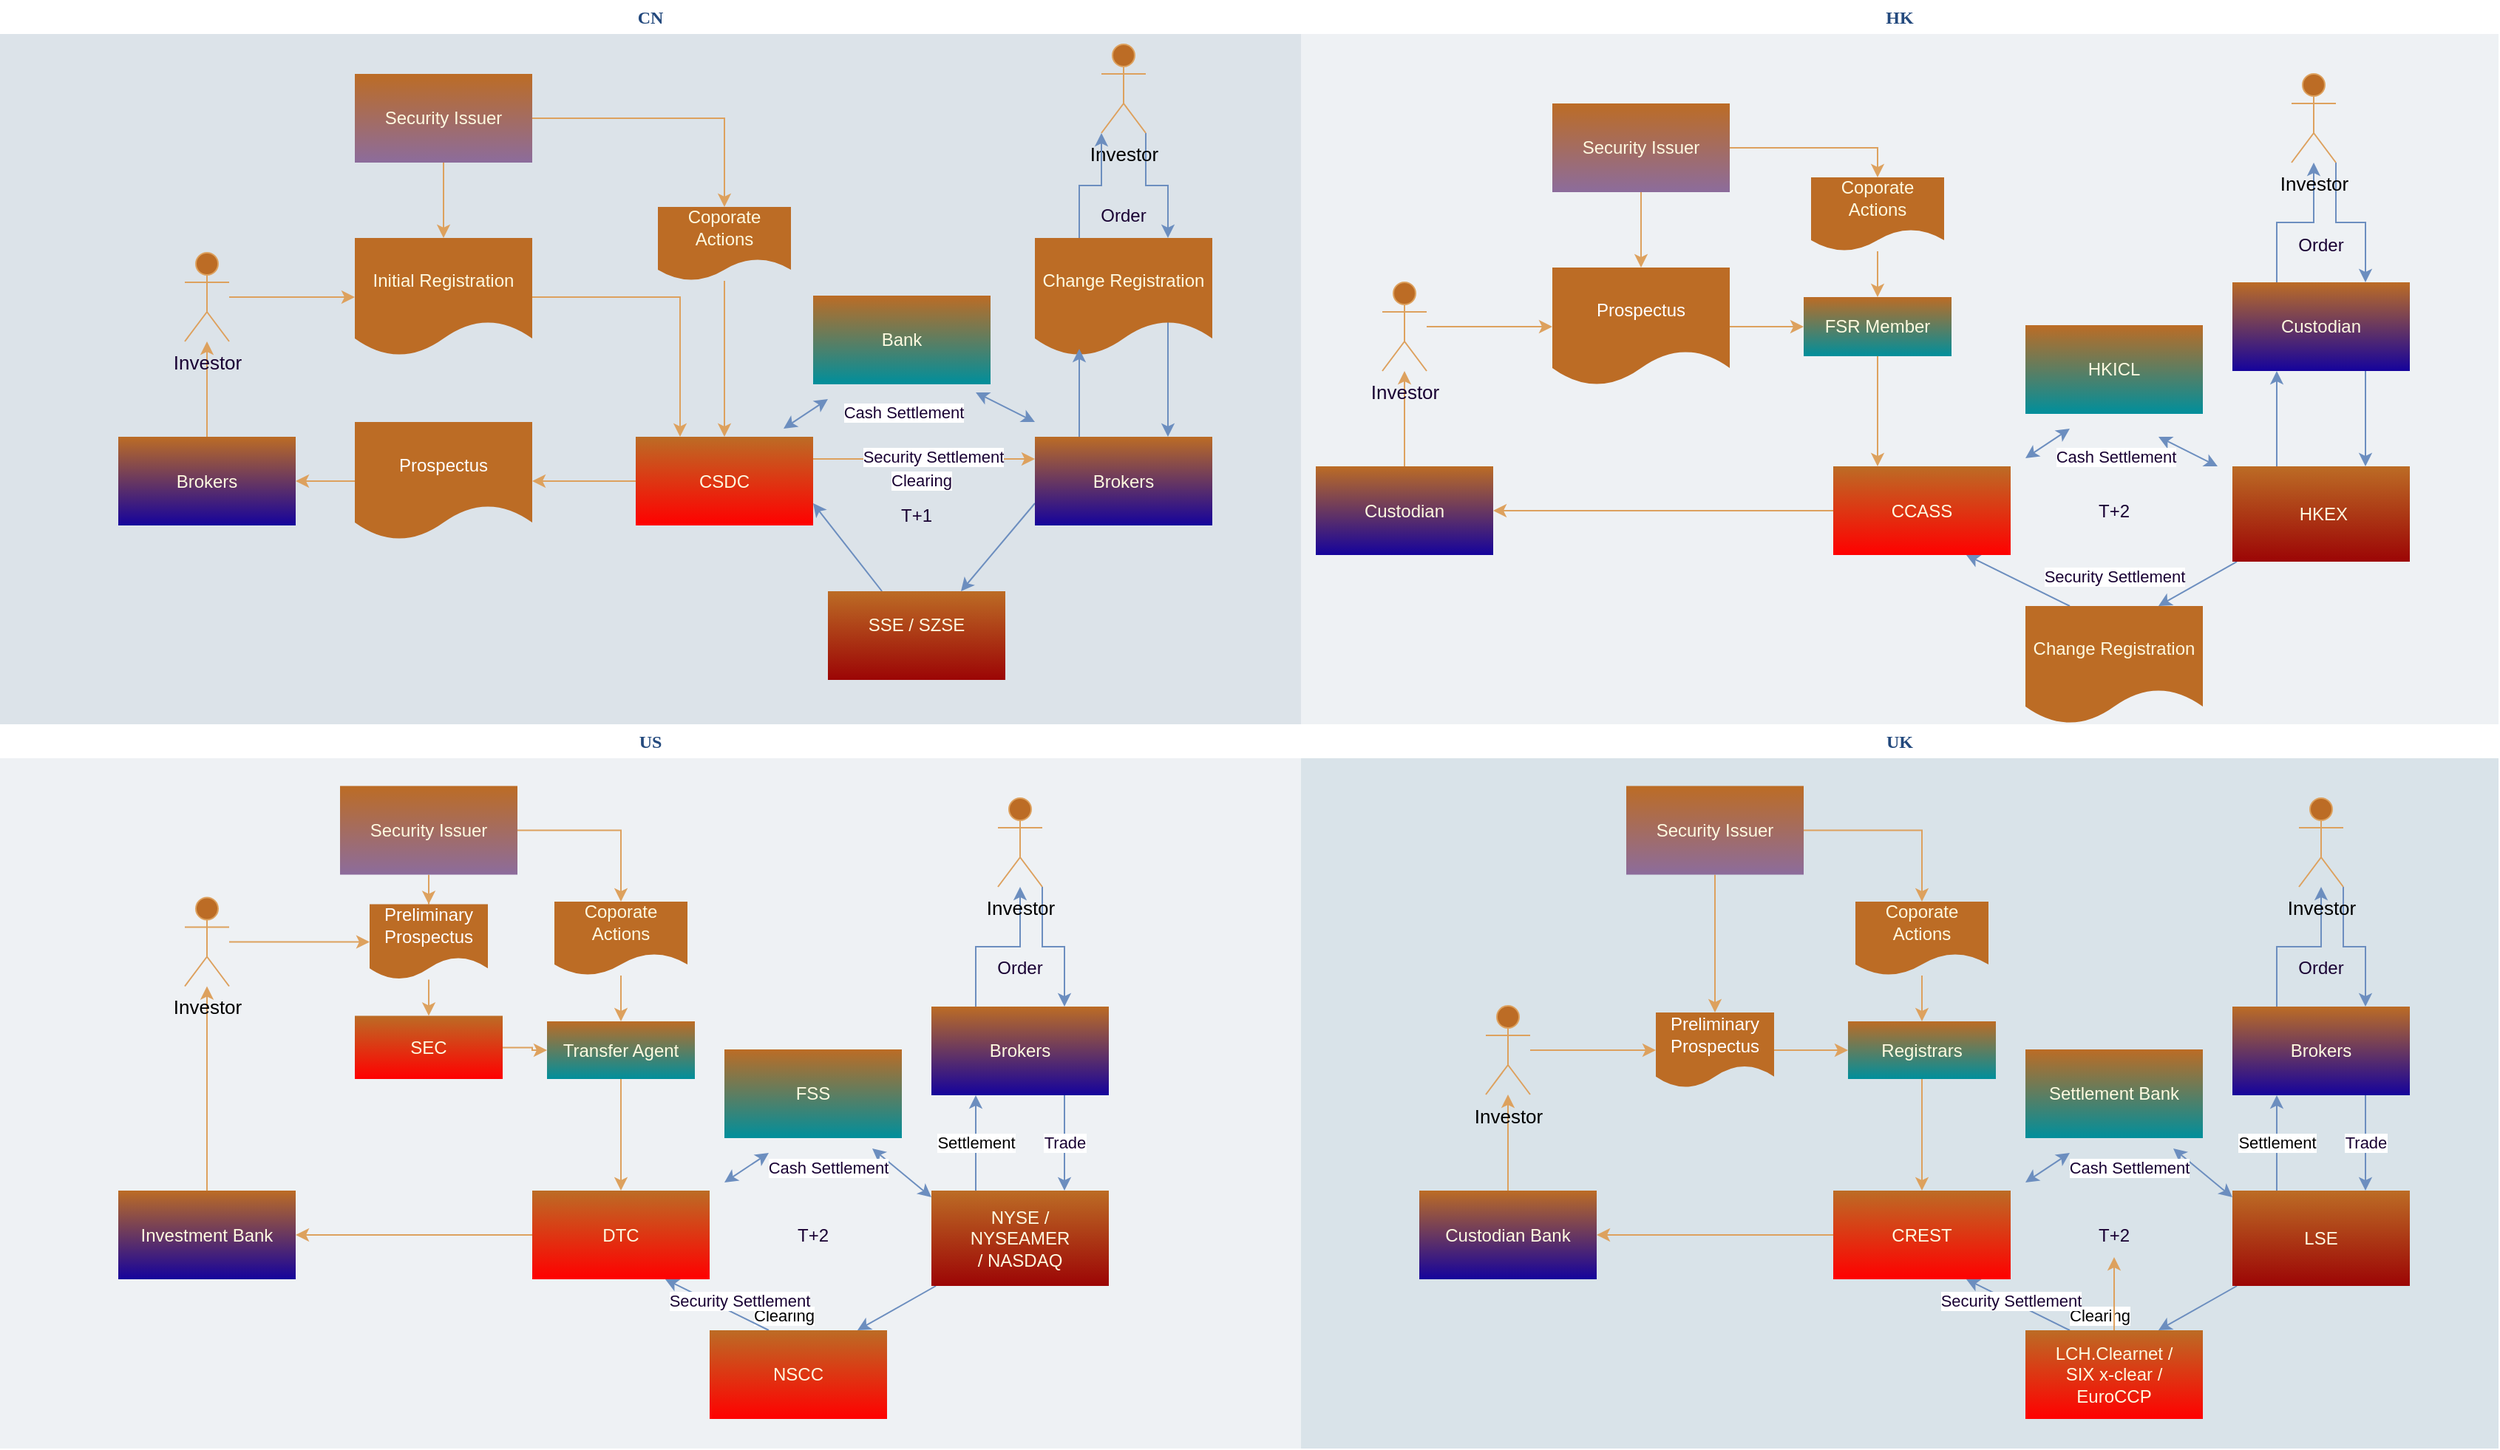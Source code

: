 <mxfile version="28.1.1">
  <diagram id="07fea595-8f29-1299-0266-81d95cde20df" name="Page-1">
    <mxGraphModel dx="3228" dy="1055" grid="1" gridSize="10" guides="1" tooltips="1" connect="1" arrows="1" fold="1" page="1" pageScale="1" pageWidth="1169" pageHeight="827" background="#ffffff" math="0" shadow="0">
      <root>
        <mxCell id="0" />
        <mxCell id="1" parent="0" />
        <mxCell id="170" value="&lt;font color=&quot;#23497d&quot;&gt;CN&lt;/font&gt;" style="swimlane;whiteSpace=wrap;fillColor=none;swimlaneFillColor=#BAC8D3;fontColor=#FEFAE0;fontFamily=Tahoma;html=1;strokeColor=none;opacity=50;labelBackgroundColor=none;" parent="1" vertex="1">
          <mxGeometry x="-380" y="50" width="880" height="490" as="geometry">
            <mxRectangle x="20" y="20" width="80" height="23" as="alternateBounds" />
          </mxGeometry>
        </mxCell>
        <mxCell id="OaKwWm5t6I1wfVNcC-3h-254" style="edgeStyle=orthogonalEdgeStyle;rounded=0;orthogonalLoop=1;jettySize=auto;html=1;entryX=0.5;entryY=0;entryDx=0;entryDy=0;strokeColor=#DDA15E;fontColor=#FEFAE0;fillColor=#BC6C25;" edge="1" parent="170" source="171" target="189">
          <mxGeometry relative="1" as="geometry" />
        </mxCell>
        <mxCell id="OaKwWm5t6I1wfVNcC-3h-257" style="edgeStyle=orthogonalEdgeStyle;rounded=0;orthogonalLoop=1;jettySize=auto;html=1;entryX=0.5;entryY=0;entryDx=0;entryDy=0;strokeColor=#DDA15E;fontColor=#FEFAE0;fillColor=#BC6C25;" edge="1" parent="170" source="171" target="OaKwWm5t6I1wfVNcC-3h-256">
          <mxGeometry relative="1" as="geometry" />
        </mxCell>
        <mxCell id="171" value="Security Issuer" style="whiteSpace=wrap;shadow=0;fontColor=#FEFAE0;fontFamily=Helvetica;fontStyle=0;html=1;fontSize=12;plain-purple;strokeColor=none;fillColor=#BC6C25;spacing=6;verticalAlign=middle;labelBackgroundColor=none;" parent="170" vertex="1">
          <mxGeometry x="240" y="50" width="120" height="60" as="geometry" />
        </mxCell>
        <mxCell id="OaKwWm5t6I1wfVNcC-3h-255" style="edgeStyle=orthogonalEdgeStyle;rounded=0;orthogonalLoop=1;jettySize=auto;html=1;entryX=0.25;entryY=0;entryDx=0;entryDy=0;strokeColor=#DDA15E;fontColor=#FEFAE0;fillColor=#BC6C25;" edge="1" parent="170" source="189" target="172">
          <mxGeometry relative="1" as="geometry" />
        </mxCell>
        <mxCell id="189" value="Initial Registration" style="shape=document;whiteSpace=wrap;verticalAlign=middle;strokeColor=none;fillColor=#BC6C25;shadow=0;fontColor=#FEFAE0;fontFamily=Helvetica;fontStyle=0;html=1;fontSize=12;spacing=6;spacingBottom=22;labelBackgroundColor=none;" parent="170" vertex="1">
          <mxGeometry x="240" y="161" width="120" height="80" as="geometry" />
        </mxCell>
        <mxCell id="OaKwWm5t6I1wfVNcC-3h-238" style="edgeStyle=orthogonalEdgeStyle;rounded=0;orthogonalLoop=1;jettySize=auto;html=1;entryX=0;entryY=0.25;entryDx=0;entryDy=0;strokeColor=#DDA15E;fontColor=#FEFAE0;fillColor=#BC6C25;exitX=1;exitY=0.25;exitDx=0;exitDy=0;" edge="1" parent="170" source="172" target="OaKwWm5t6I1wfVNcC-3h-230">
          <mxGeometry relative="1" as="geometry" />
        </mxCell>
        <mxCell id="OaKwWm5t6I1wfVNcC-3h-251" value="&lt;font style=&quot;color: rgb(25, 0, 51);&quot;&gt;Security Settlement&lt;/font&gt;" style="edgeLabel;html=1;align=center;verticalAlign=middle;resizable=0;points=[];strokeColor=#DDA15E;fontColor=#FEFAE0;fillColor=#BC6C25;" vertex="1" connectable="0" parent="OaKwWm5t6I1wfVNcC-3h-238">
          <mxGeometry x="0.08" y="3" relative="1" as="geometry">
            <mxPoint y="1" as="offset" />
          </mxGeometry>
        </mxCell>
        <mxCell id="172" value="CSDC" style="whiteSpace=wrap;strokeColor=none;fillColor=#BC6C25;shadow=0;fontColor=#FEFAE0;fontFamily=Helvetica;fontStyle=0;html=1;fontSize=12;spacing=6;verticalAlign=middle;labelBackgroundColor=none;gradientColor=#FF0000;" parent="170" vertex="1">
          <mxGeometry x="430" y="295.5" width="120" height="60" as="geometry" />
        </mxCell>
        <mxCell id="OaKwWm5t6I1wfVNcC-3h-226" style="edgeStyle=orthogonalEdgeStyle;rounded=0;orthogonalLoop=1;jettySize=auto;html=1;strokeColor=#DDA15E;fontColor=#FEFAE0;fillColor=#BC6C25;" edge="1" parent="170" source="OaKwWm5t6I1wfVNcC-3h-221" target="OaKwWm5t6I1wfVNcC-3h-218">
          <mxGeometry relative="1" as="geometry" />
        </mxCell>
        <mxCell id="OaKwWm5t6I1wfVNcC-3h-221" value="Brokers" style="whiteSpace=wrap;shadow=0;fontColor=#FEFAE0;fontFamily=Helvetica;fontStyle=0;html=1;fontSize=12;plain-purple;strokeColor=none;fillColor=#BC6C25;spacing=6;verticalAlign=middle;labelBackgroundColor=none;gradientColor=#15039C;" vertex="1" parent="170">
          <mxGeometry x="80" y="295.5" width="120" height="60" as="geometry" />
        </mxCell>
        <mxCell id="185" value="&lt;font color=&quot;#ffffff&quot;&gt;Prospectus&lt;/font&gt; " style="shape=document;whiteSpace=wrap;verticalAlign=middle;strokeColor=none;fillColor=#BC6C25;shadow=0;fontColor=#FEFAE0;fontFamily=Helvetica;fontStyle=0;html=1;fontSize=12;spacing=6;spacingBottom=22;labelBackgroundColor=none;" parent="170" vertex="1">
          <mxGeometry x="240" y="285.5" width="120" height="80" as="geometry" />
        </mxCell>
        <mxCell id="OaKwWm5t6I1wfVNcC-3h-220" style="edgeStyle=orthogonalEdgeStyle;rounded=0;orthogonalLoop=1;jettySize=auto;html=1;entryX=1;entryY=0.5;entryDx=0;entryDy=0;strokeColor=#DDA15E;fontColor=#FEFAE0;fillColor=#BC6C25;" edge="1" parent="170" source="172" target="185">
          <mxGeometry relative="1" as="geometry" />
        </mxCell>
        <mxCell id="OaKwWm5t6I1wfVNcC-3h-224" style="edgeStyle=orthogonalEdgeStyle;rounded=0;orthogonalLoop=1;jettySize=auto;html=1;strokeColor=#DDA15E;fontColor=#FEFAE0;fillColor=#BC6C25;" edge="1" parent="170" source="185" target="OaKwWm5t6I1wfVNcC-3h-221">
          <mxGeometry relative="1" as="geometry" />
        </mxCell>
        <mxCell id="OaKwWm5t6I1wfVNcC-3h-218" value="&lt;font style=&quot;font-size: 13px; color: rgb(25, 0, 51);&quot;&gt;Investor&lt;/font&gt;" style="shape=umlActor;verticalLabelPosition=bottom;verticalAlign=top;html=1;outlineConnect=0;strokeColor=#DDA15E;fontColor=#FEFAE0;fillColor=#BC6C25;" vertex="1" parent="170">
          <mxGeometry x="125" y="171" width="30" height="60" as="geometry" />
        </mxCell>
        <mxCell id="OaKwWm5t6I1wfVNcC-3h-219" style="edgeStyle=orthogonalEdgeStyle;rounded=0;orthogonalLoop=1;jettySize=auto;html=1;strokeColor=#DDA15E;fontColor=#FEFAE0;fillColor=#BC6C25;entryX=0;entryY=0.5;entryDx=0;entryDy=0;" edge="1" parent="170" source="OaKwWm5t6I1wfVNcC-3h-218" target="189">
          <mxGeometry relative="1" as="geometry">
            <mxPoint x="220" y="150" as="targetPoint" />
          </mxGeometry>
        </mxCell>
        <mxCell id="OaKwWm5t6I1wfVNcC-3h-241" style="edgeStyle=orthogonalEdgeStyle;rounded=0;orthogonalLoop=1;jettySize=auto;html=1;entryX=0.75;entryY=0;entryDx=0;entryDy=0;strokeColor=#6c8ebf;fontColor=#FEFAE0;fillColor=#dae8fc;exitX=1;exitY=1;exitDx=0;exitDy=0;exitPerimeter=0;" edge="1" parent="170" source="OaKwWm5t6I1wfVNcC-3h-227" target="OaKwWm5t6I1wfVNcC-3h-228">
          <mxGeometry relative="1" as="geometry" />
        </mxCell>
        <mxCell id="OaKwWm5t6I1wfVNcC-3h-247" value="" style="edgeLabel;html=1;align=center;verticalAlign=middle;resizable=0;points=[];strokeColor=#DDA15E;fontColor=#FEFAE0;fillColor=#BC6C25;" vertex="1" connectable="0" parent="OaKwWm5t6I1wfVNcC-3h-241">
          <mxGeometry x="0.058" y="-1" relative="1" as="geometry">
            <mxPoint x="1" y="1" as="offset" />
          </mxGeometry>
        </mxCell>
        <mxCell id="OaKwWm5t6I1wfVNcC-3h-227" value="&lt;font style=&quot;font-size: 13px; color: rgb(0, 0, 0);&quot;&gt;Investor&lt;/font&gt;" style="shape=umlActor;verticalLabelPosition=bottom;verticalAlign=top;html=1;outlineConnect=0;strokeColor=#DDA15E;fontColor=#FEFAE0;fillColor=#BC6C25;" vertex="1" parent="170">
          <mxGeometry x="745" y="30" width="30" height="60" as="geometry" />
        </mxCell>
        <mxCell id="OaKwWm5t6I1wfVNcC-3h-239" style="edgeStyle=orthogonalEdgeStyle;rounded=0;orthogonalLoop=1;jettySize=auto;html=1;entryX=0.75;entryY=0;entryDx=0;entryDy=0;strokeColor=#6c8ebf;fontColor=#FEFAE0;fillColor=#dae8fc;exitX=0.75;exitY=0.675;exitDx=0;exitDy=0;exitPerimeter=0;" edge="1" parent="170" source="OaKwWm5t6I1wfVNcC-3h-228" target="OaKwWm5t6I1wfVNcC-3h-230">
          <mxGeometry relative="1" as="geometry" />
        </mxCell>
        <mxCell id="OaKwWm5t6I1wfVNcC-3h-228" value="Change Registration" style="shape=document;whiteSpace=wrap;verticalAlign=middle;strokeColor=none;fillColor=#BC6C25;shadow=0;fontColor=#FEFAE0;fontFamily=Helvetica;fontStyle=0;html=1;fontSize=12;spacing=6;spacingBottom=22;labelBackgroundColor=none;" vertex="1" parent="170">
          <mxGeometry x="700" y="161" width="120" height="80" as="geometry" />
        </mxCell>
        <mxCell id="OaKwWm5t6I1wfVNcC-3h-237" value="" style="rounded=0;orthogonalLoop=1;jettySize=auto;html=1;entryX=0.75;entryY=0;entryDx=0;entryDy=0;strokeColor=#6c8ebf;fontColor=#FEFAE0;fillColor=#dae8fc;exitX=0;exitY=0.75;exitDx=0;exitDy=0;" edge="1" parent="170" source="OaKwWm5t6I1wfVNcC-3h-230" target="OaKwWm5t6I1wfVNcC-3h-249">
          <mxGeometry x="0.004" relative="1" as="geometry">
            <mxPoint as="offset" />
          </mxGeometry>
        </mxCell>
        <mxCell id="OaKwWm5t6I1wfVNcC-3h-240" value="" style="edgeStyle=orthogonalEdgeStyle;rounded=0;orthogonalLoop=1;jettySize=auto;html=1;strokeColor=#6c8ebf;fontColor=#FEFAE0;fillColor=#dae8fc;exitX=0.25;exitY=0;exitDx=0;exitDy=0;" edge="1" parent="170" source="OaKwWm5t6I1wfVNcC-3h-230">
          <mxGeometry relative="1" as="geometry">
            <mxPoint x="730" y="236" as="targetPoint" />
          </mxGeometry>
        </mxCell>
        <mxCell id="OaKwWm5t6I1wfVNcC-3h-230" value="Brokers" style="whiteSpace=wrap;shadow=0;fontColor=#FEFAE0;fontFamily=Helvetica;fontStyle=0;html=1;fontSize=12;plain-purple;strokeColor=none;fillColor=#BC6C25;spacing=6;verticalAlign=middle;labelBackgroundColor=none;gradientColor=#15039C;" vertex="1" parent="170">
          <mxGeometry x="700" y="295.5" width="120" height="60" as="geometry" />
        </mxCell>
        <mxCell id="OaKwWm5t6I1wfVNcC-3h-242" value="Bank" style="whiteSpace=wrap;shadow=0;fontColor=#FEFAE0;fontFamily=Helvetica;fontStyle=0;html=1;fontSize=12;plain-purple;strokeColor=none;fillColor=#BC6C25;spacing=6;verticalAlign=middle;labelBackgroundColor=none;gradientColor=#008F9C;" vertex="1" parent="170">
          <mxGeometry x="550" y="200" width="120" height="60" as="geometry" />
        </mxCell>
        <mxCell id="OaKwWm5t6I1wfVNcC-3h-245" style="edgeStyle=orthogonalEdgeStyle;rounded=0;orthogonalLoop=1;jettySize=auto;html=1;entryX=0;entryY=1;entryDx=0;entryDy=0;entryPerimeter=0;strokeColor=#6c8ebf;fontColor=#FEFAE0;fillColor=#dae8fc;exitX=0.25;exitY=0;exitDx=0;exitDy=0;" edge="1" parent="170" source="OaKwWm5t6I1wfVNcC-3h-228" target="OaKwWm5t6I1wfVNcC-3h-227">
          <mxGeometry relative="1" as="geometry" />
        </mxCell>
        <mxCell id="OaKwWm5t6I1wfVNcC-3h-248" value="" style="edgeLabel;html=1;align=center;verticalAlign=middle;resizable=0;points=[];strokeColor=#DDA15E;fontColor=#FEFAE0;fillColor=#BC6C25;" vertex="1" connectable="0" parent="OaKwWm5t6I1wfVNcC-3h-245">
          <mxGeometry x="-0.256" y="3" relative="1" as="geometry">
            <mxPoint as="offset" />
          </mxGeometry>
        </mxCell>
        <mxCell id="OaKwWm5t6I1wfVNcC-3h-250" style="rounded=0;orthogonalLoop=1;jettySize=auto;html=1;entryX=1;entryY=0.75;entryDx=0;entryDy=0;strokeColor=#6c8ebf;fontColor=#FEFAE0;fillColor=#dae8fc;" edge="1" parent="170" source="OaKwWm5t6I1wfVNcC-3h-249" target="172">
          <mxGeometry relative="1" as="geometry" />
        </mxCell>
        <mxCell id="OaKwWm5t6I1wfVNcC-3h-252" value="" style="edgeLabel;html=1;align=center;verticalAlign=middle;resizable=0;points=[];strokeColor=#DDA15E;fontColor=#FEFAE0;fillColor=#BC6C25;" vertex="1" connectable="0" parent="OaKwWm5t6I1wfVNcC-3h-250">
          <mxGeometry x="-0.106" y="1" relative="1" as="geometry">
            <mxPoint as="offset" />
          </mxGeometry>
        </mxCell>
        <mxCell id="OaKwWm5t6I1wfVNcC-3h-249" value="SSE /&amp;nbsp;&lt;span style=&quot;background-color: transparent; color: light-dark(rgb(254, 250, 224), rgb(27, 24, 1));&quot;&gt;SZSE&lt;/span&gt;&lt;div&gt;&lt;div&gt;&lt;br&gt;&lt;/div&gt;&lt;/div&gt;" style="whiteSpace=wrap;shadow=0;fontColor=#FEFAE0;fontFamily=Helvetica;fontStyle=0;html=1;fontSize=12;plain-purple;strokeColor=none;fillColor=#BC6C25;spacing=6;verticalAlign=middle;labelBackgroundColor=none;gradientColor=#9C0505;" vertex="1" parent="170">
          <mxGeometry x="560" y="400" width="120" height="60" as="geometry" />
        </mxCell>
        <mxCell id="OaKwWm5t6I1wfVNcC-3h-258" style="edgeStyle=orthogonalEdgeStyle;rounded=0;orthogonalLoop=1;jettySize=auto;html=1;entryX=0.5;entryY=0;entryDx=0;entryDy=0;strokeColor=#DDA15E;fontColor=#FEFAE0;fillColor=#BC6C25;" edge="1" parent="170" source="OaKwWm5t6I1wfVNcC-3h-256" target="172">
          <mxGeometry relative="1" as="geometry" />
        </mxCell>
        <mxCell id="OaKwWm5t6I1wfVNcC-3h-256" value="Coporate Actions" style="shape=document;whiteSpace=wrap;verticalAlign=middle;strokeColor=none;fillColor=#BC6C25;shadow=0;fontColor=#FEFAE0;fontFamily=Helvetica;fontStyle=0;html=1;fontSize=12;spacing=6;spacingBottom=22;labelBackgroundColor=none;" vertex="1" parent="170">
          <mxGeometry x="445" y="140" width="90" height="50" as="geometry" />
        </mxCell>
        <mxCell id="OaKwWm5t6I1wfVNcC-3h-259" value="&lt;font style=&quot;color: rgb(25, 0, 51);&quot;&gt;T+1&lt;/font&gt;" style="text;strokeColor=none;align=center;fillColor=none;html=1;verticalAlign=middle;whiteSpace=wrap;rounded=0;fontColor=#FEFAE0;" vertex="1" parent="170">
          <mxGeometry x="590" y="334" width="60" height="30" as="geometry" />
        </mxCell>
        <mxCell id="OaKwWm5t6I1wfVNcC-3h-244" style="rounded=0;orthogonalLoop=1;jettySize=auto;html=1;strokeColor=#6c8ebf;fontColor=#FEFAE0;fillColor=#dae8fc;startArrow=classic;startFill=1;" edge="1" parent="170">
          <mxGeometry relative="1" as="geometry">
            <mxPoint x="660" y="265.5" as="sourcePoint" />
            <mxPoint x="700" y="285.5" as="targetPoint" />
          </mxGeometry>
        </mxCell>
        <mxCell id="OaKwWm5t6I1wfVNcC-3h-426" value="&lt;font style=&quot;color: rgb(25, 0, 51);&quot;&gt;Cash Settlement&lt;/font&gt;" style="edgeLabel;html=1;align=center;verticalAlign=middle;resizable=0;points=[];strokeColor=#DDA15E;fontColor=#FEFAE0;fillColor=#BC6C25;" vertex="1" connectable="0" parent="170">
          <mxGeometry x="610" y="280" as="geometry">
            <mxPoint x="1" y="-1" as="offset" />
          </mxGeometry>
        </mxCell>
        <mxCell id="OaKwWm5t6I1wfVNcC-3h-428" value="&lt;font style=&quot;color: rgb(25, 0, 51);&quot;&gt;Clearing&lt;/font&gt;" style="edgeLabel;html=1;align=center;verticalAlign=middle;resizable=0;points=[];strokeColor=#DDA15E;fontColor=#FEFAE0;fillColor=#BC6C25;" vertex="1" connectable="0" parent="170">
          <mxGeometry x="660" y="334" as="geometry">
            <mxPoint x="-37" y="-9" as="offset" />
          </mxGeometry>
        </mxCell>
        <mxCell id="OaKwWm5t6I1wfVNcC-3h-504" value="&lt;font style=&quot;color: rgb(25, 0, 51);&quot;&gt;Order&lt;/font&gt;" style="text;strokeColor=none;align=center;fillColor=none;html=1;verticalAlign=middle;whiteSpace=wrap;rounded=0;fontColor=#FEFAE0;" vertex="1" parent="170">
          <mxGeometry x="730" y="131" width="60" height="30" as="geometry" />
        </mxCell>
        <mxCell id="183" value="&lt;font color=&quot;#23497d&quot;&gt;HK&lt;/font&gt;" style="swimlane;whiteSpace=wrap;fillColor=none;swimlaneFillColor=#BAC8D3;fontColor=#FEFAE0;fontFamily=Tahoma;html=1;strokeColor=none;opacity=25;labelBackgroundColor=none;" parent="1" vertex="1">
          <mxGeometry x="500" y="50" width="810" height="490" as="geometry">
            <mxRectangle x="20" y="20" width="80" height="23" as="alternateBounds" />
          </mxGeometry>
        </mxCell>
        <mxCell id="OaKwWm5t6I1wfVNcC-3h-294" style="edgeStyle=orthogonalEdgeStyle;rounded=0;orthogonalLoop=1;jettySize=auto;html=1;entryX=0.5;entryY=0;entryDx=0;entryDy=0;strokeColor=#DDA15E;fontColor=#FEFAE0;fillColor=#BC6C25;" edge="1" parent="183" source="OaKwWm5t6I1wfVNcC-3h-296" target="OaKwWm5t6I1wfVNcC-3h-298">
          <mxGeometry relative="1" as="geometry" />
        </mxCell>
        <mxCell id="OaKwWm5t6I1wfVNcC-3h-408" style="edgeStyle=orthogonalEdgeStyle;rounded=0;orthogonalLoop=1;jettySize=auto;html=1;entryX=0.5;entryY=0;entryDx=0;entryDy=0;strokeColor=#DDA15E;fontColor=#FEFAE0;fillColor=#BC6C25;" edge="1" parent="183" source="OaKwWm5t6I1wfVNcC-3h-296" target="OaKwWm5t6I1wfVNcC-3h-407">
          <mxGeometry relative="1" as="geometry" />
        </mxCell>
        <mxCell id="OaKwWm5t6I1wfVNcC-3h-296" value="Security Issuer" style="whiteSpace=wrap;shadow=0;fontColor=#FEFAE0;fontFamily=Helvetica;fontStyle=0;html=1;fontSize=12;plain-purple;strokeColor=none;fillColor=#BC6C25;spacing=6;verticalAlign=middle;labelBackgroundColor=none;" vertex="1" parent="183">
          <mxGeometry x="170" y="70" width="120" height="60" as="geometry" />
        </mxCell>
        <mxCell id="OaKwWm5t6I1wfVNcC-3h-329" style="edgeStyle=orthogonalEdgeStyle;rounded=0;orthogonalLoop=1;jettySize=auto;html=1;entryX=0;entryY=0.5;entryDx=0;entryDy=0;strokeColor=#DDA15E;fontColor=#FEFAE0;fillColor=#BC6C25;" edge="1" parent="183" source="OaKwWm5t6I1wfVNcC-3h-298" target="OaKwWm5t6I1wfVNcC-3h-328">
          <mxGeometry relative="1" as="geometry" />
        </mxCell>
        <mxCell id="OaKwWm5t6I1wfVNcC-3h-298" value="&lt;span style=&quot;color: rgb(255, 255, 255);&quot;&gt;Prospectus&lt;/span&gt;" style="shape=document;whiteSpace=wrap;verticalAlign=middle;strokeColor=none;fillColor=#BC6C25;shadow=0;fontColor=#FEFAE0;fontFamily=Helvetica;fontStyle=0;html=1;fontSize=12;spacing=6;spacingBottom=22;labelBackgroundColor=none;" vertex="1" parent="183">
          <mxGeometry x="170" y="181" width="120" height="80" as="geometry" />
        </mxCell>
        <mxCell id="OaKwWm5t6I1wfVNcC-3h-301" value="CCASS" style="whiteSpace=wrap;strokeColor=none;fillColor=#BC6C25;shadow=0;fontColor=#FEFAE0;fontFamily=Helvetica;fontStyle=0;html=1;fontSize=12;spacing=6;verticalAlign=middle;labelBackgroundColor=none;gradientColor=#FF0000;" vertex="1" parent="183">
          <mxGeometry x="360" y="315.5" width="120" height="60" as="geometry" />
        </mxCell>
        <mxCell id="OaKwWm5t6I1wfVNcC-3h-302" style="edgeStyle=orthogonalEdgeStyle;rounded=0;orthogonalLoop=1;jettySize=auto;html=1;strokeColor=#DDA15E;fontColor=#FEFAE0;fillColor=#BC6C25;" edge="1" parent="183" source="OaKwWm5t6I1wfVNcC-3h-303" target="OaKwWm5t6I1wfVNcC-3h-307">
          <mxGeometry relative="1" as="geometry" />
        </mxCell>
        <mxCell id="OaKwWm5t6I1wfVNcC-3h-303" value="Custodian" style="whiteSpace=wrap;shadow=0;fontColor=#FEFAE0;fontFamily=Helvetica;fontStyle=0;html=1;fontSize=12;plain-purple;strokeColor=none;fillColor=#BC6C25;spacing=6;verticalAlign=middle;labelBackgroundColor=none;gradientColor=#15039C;" vertex="1" parent="183">
          <mxGeometry x="10" y="315.5" width="120" height="60" as="geometry" />
        </mxCell>
        <mxCell id="OaKwWm5t6I1wfVNcC-3h-305" style="edgeStyle=orthogonalEdgeStyle;rounded=0;orthogonalLoop=1;jettySize=auto;html=1;entryX=1;entryY=0.5;entryDx=0;entryDy=0;strokeColor=#DDA15E;fontColor=#FEFAE0;fillColor=#BC6C25;" edge="1" parent="183" source="OaKwWm5t6I1wfVNcC-3h-301" target="OaKwWm5t6I1wfVNcC-3h-303">
          <mxGeometry relative="1" as="geometry">
            <mxPoint x="290" y="345.5" as="targetPoint" />
          </mxGeometry>
        </mxCell>
        <mxCell id="OaKwWm5t6I1wfVNcC-3h-307" value="&lt;font style=&quot;font-size: 13px; color: rgb(25, 0, 51);&quot;&gt;Investor&lt;/font&gt;" style="shape=umlActor;verticalLabelPosition=bottom;verticalAlign=top;html=1;outlineConnect=0;strokeColor=#DDA15E;fontColor=#FEFAE0;fillColor=#BC6C25;" vertex="1" parent="183">
          <mxGeometry x="55" y="191" width="30" height="60" as="geometry" />
        </mxCell>
        <mxCell id="OaKwWm5t6I1wfVNcC-3h-308" style="edgeStyle=orthogonalEdgeStyle;rounded=0;orthogonalLoop=1;jettySize=auto;html=1;strokeColor=#DDA15E;fontColor=#FEFAE0;fillColor=#BC6C25;entryX=0;entryY=0.5;entryDx=0;entryDy=0;" edge="1" parent="183" source="OaKwWm5t6I1wfVNcC-3h-307" target="OaKwWm5t6I1wfVNcC-3h-298">
          <mxGeometry relative="1" as="geometry">
            <mxPoint x="150" y="170" as="targetPoint" />
          </mxGeometry>
        </mxCell>
        <mxCell id="OaKwWm5t6I1wfVNcC-3h-331" style="edgeStyle=orthogonalEdgeStyle;rounded=0;orthogonalLoop=1;jettySize=auto;html=1;entryX=0.75;entryY=0;entryDx=0;entryDy=0;strokeColor=#6c8ebf;fontColor=#FEFAE0;fillColor=#dae8fc;exitX=1;exitY=1;exitDx=0;exitDy=0;exitPerimeter=0;" edge="1" parent="183" source="OaKwWm5t6I1wfVNcC-3h-311" target="OaKwWm5t6I1wfVNcC-3h-316">
          <mxGeometry relative="1" as="geometry" />
        </mxCell>
        <mxCell id="OaKwWm5t6I1wfVNcC-3h-335" style="edgeStyle=orthogonalEdgeStyle;rounded=0;orthogonalLoop=1;jettySize=auto;html=1;entryX=0.25;entryY=0;entryDx=0;entryDy=0;strokeColor=#6c8ebf;fontColor=#FEFAE0;fillColor=#dae8fc;startArrow=classic;startFill=1;endArrow=none;endFill=0;" edge="1" parent="183" source="OaKwWm5t6I1wfVNcC-3h-311" target="OaKwWm5t6I1wfVNcC-3h-316">
          <mxGeometry relative="1" as="geometry" />
        </mxCell>
        <mxCell id="OaKwWm5t6I1wfVNcC-3h-311" value="&lt;font style=&quot;font-size: 13px; color: rgb(0, 0, 0);&quot;&gt;Investor&lt;/font&gt;" style="shape=umlActor;verticalLabelPosition=bottom;verticalAlign=top;html=1;outlineConnect=0;strokeColor=#DDA15E;fontColor=#FEFAE0;fillColor=#BC6C25;" vertex="1" parent="183">
          <mxGeometry x="670" y="50" width="30" height="60" as="geometry" />
        </mxCell>
        <mxCell id="OaKwWm5t6I1wfVNcC-3h-333" style="edgeStyle=orthogonalEdgeStyle;rounded=0;orthogonalLoop=1;jettySize=auto;html=1;entryX=0.75;entryY=0;entryDx=0;entryDy=0;strokeColor=#6c8ebf;fontColor=#FEFAE0;fillColor=#dae8fc;exitX=0.75;exitY=1;exitDx=0;exitDy=0;" edge="1" parent="183" source="OaKwWm5t6I1wfVNcC-3h-316" target="OaKwWm5t6I1wfVNcC-3h-322">
          <mxGeometry relative="1" as="geometry" />
        </mxCell>
        <mxCell id="OaKwWm5t6I1wfVNcC-3h-339" value="" style="edgeLabel;html=1;align=center;verticalAlign=middle;resizable=0;points=[];strokeColor=#DDA15E;fontColor=#FEFAE0;fillColor=#BC6C25;" vertex="1" connectable="0" parent="OaKwWm5t6I1wfVNcC-3h-333">
          <mxGeometry x="-0.039" y="2" relative="1" as="geometry">
            <mxPoint as="offset" />
          </mxGeometry>
        </mxCell>
        <mxCell id="OaKwWm5t6I1wfVNcC-3h-340" value="" style="edgeLabel;html=1;align=center;verticalAlign=middle;resizable=0;points=[];strokeColor=#DDA15E;fontColor=#FEFAE0;fillColor=#BC6C25;" vertex="1" connectable="0" parent="OaKwWm5t6I1wfVNcC-3h-333">
          <mxGeometry x="-0.008" relative="1" as="geometry">
            <mxPoint as="offset" />
          </mxGeometry>
        </mxCell>
        <mxCell id="OaKwWm5t6I1wfVNcC-3h-316" value="Custodian" style="whiteSpace=wrap;shadow=0;fontColor=#FEFAE0;fontFamily=Helvetica;fontStyle=0;html=1;fontSize=12;plain-purple;strokeColor=none;fillColor=#BC6C25;spacing=6;verticalAlign=middle;labelBackgroundColor=none;gradientColor=#15039C;" vertex="1" parent="183">
          <mxGeometry x="630" y="191" width="120" height="60" as="geometry" />
        </mxCell>
        <mxCell id="OaKwWm5t6I1wfVNcC-3h-317" value="HKICL" style="whiteSpace=wrap;shadow=0;fontColor=#FEFAE0;fontFamily=Helvetica;fontStyle=0;html=1;fontSize=12;plain-purple;strokeColor=none;fillColor=#BC6C25;spacing=6;verticalAlign=middle;labelBackgroundColor=none;gradientColor=#008F9C;" vertex="1" parent="183">
          <mxGeometry x="490" y="220" width="120" height="60" as="geometry" />
        </mxCell>
        <mxCell id="OaKwWm5t6I1wfVNcC-3h-334" style="edgeStyle=orthogonalEdgeStyle;rounded=0;orthogonalLoop=1;jettySize=auto;html=1;entryX=0.25;entryY=1;entryDx=0;entryDy=0;strokeColor=#6c8ebf;fontColor=#FEFAE0;fillColor=#dae8fc;exitX=0.25;exitY=0;exitDx=0;exitDy=0;" edge="1" parent="183" source="OaKwWm5t6I1wfVNcC-3h-322" target="OaKwWm5t6I1wfVNcC-3h-316">
          <mxGeometry relative="1" as="geometry" />
        </mxCell>
        <mxCell id="OaKwWm5t6I1wfVNcC-3h-341" value="" style="edgeLabel;html=1;align=center;verticalAlign=middle;resizable=0;points=[];strokeColor=#DDA15E;fontColor=#FEFAE0;fillColor=#BC6C25;" vertex="1" connectable="0" parent="OaKwWm5t6I1wfVNcC-3h-334">
          <mxGeometry x="0.039" relative="1" as="geometry">
            <mxPoint y="1" as="offset" />
          </mxGeometry>
        </mxCell>
        <mxCell id="OaKwWm5t6I1wfVNcC-3h-337" style="rounded=0;orthogonalLoop=1;jettySize=auto;html=1;entryX=0.75;entryY=0;entryDx=0;entryDy=0;strokeColor=#6c8ebf;fontColor=#FEFAE0;fillColor=#dae8fc;" edge="1" parent="183" source="OaKwWm5t6I1wfVNcC-3h-322" target="OaKwWm5t6I1wfVNcC-3h-336">
          <mxGeometry relative="1" as="geometry" />
        </mxCell>
        <mxCell id="OaKwWm5t6I1wfVNcC-3h-322" value="&amp;nbsp;HKEX" style="whiteSpace=wrap;shadow=0;fontColor=#FEFAE0;fontFamily=Helvetica;fontStyle=0;html=1;fontSize=12;plain-purple;strokeColor=none;fillColor=#BC6C25;spacing=6;verticalAlign=middle;labelBackgroundColor=none;gradientColor=#9C0505;" vertex="1" parent="183">
          <mxGeometry x="630" y="315.5" width="120" height="64.5" as="geometry" />
        </mxCell>
        <mxCell id="OaKwWm5t6I1wfVNcC-3h-325" value="&lt;font style=&quot;color: rgb(25, 0, 51);&quot;&gt;T+2&lt;/font&gt;" style="text;strokeColor=none;align=center;fillColor=none;html=1;verticalAlign=middle;whiteSpace=wrap;rounded=0;fontColor=#FEFAE0;" vertex="1" parent="183">
          <mxGeometry x="520" y="330.5" width="60" height="30" as="geometry" />
        </mxCell>
        <mxCell id="OaKwWm5t6I1wfVNcC-3h-326" style="rounded=0;orthogonalLoop=1;jettySize=auto;html=1;strokeColor=#6c8ebf;fontColor=#FEFAE0;fillColor=#dae8fc;startArrow=classic;startFill=1;" edge="1" parent="183">
          <mxGeometry relative="1" as="geometry">
            <mxPoint x="490" y="310" as="sourcePoint" />
            <mxPoint x="520" y="290" as="targetPoint" />
          </mxGeometry>
        </mxCell>
        <mxCell id="OaKwWm5t6I1wfVNcC-3h-327" style="rounded=0;orthogonalLoop=1;jettySize=auto;html=1;strokeColor=#6c8ebf;fontColor=#FEFAE0;fillColor=#dae8fc;startArrow=classic;startFill=1;" edge="1" parent="183">
          <mxGeometry relative="1" as="geometry">
            <mxPoint x="580" y="295.5" as="sourcePoint" />
            <mxPoint x="620" y="315.5" as="targetPoint" />
          </mxGeometry>
        </mxCell>
        <mxCell id="OaKwWm5t6I1wfVNcC-3h-330" style="edgeStyle=orthogonalEdgeStyle;rounded=0;orthogonalLoop=1;jettySize=auto;html=1;entryX=0.25;entryY=0;entryDx=0;entryDy=0;strokeColor=#DDA15E;fontColor=#FEFAE0;fillColor=#BC6C25;" edge="1" parent="183" source="OaKwWm5t6I1wfVNcC-3h-328" target="OaKwWm5t6I1wfVNcC-3h-301">
          <mxGeometry relative="1" as="geometry" />
        </mxCell>
        <mxCell id="OaKwWm5t6I1wfVNcC-3h-328" value="FSR Member" style="whiteSpace=wrap;shadow=0;fontColor=#FEFAE0;fontFamily=Helvetica;fontStyle=0;html=1;fontSize=12;plain-purple;strokeColor=none;fillColor=#BC6C25;spacing=6;verticalAlign=middle;labelBackgroundColor=none;gradientColor=#008F9C;" vertex="1" parent="183">
          <mxGeometry x="340" y="201" width="100" height="40" as="geometry" />
        </mxCell>
        <mxCell id="OaKwWm5t6I1wfVNcC-3h-338" style="rounded=0;orthogonalLoop=1;jettySize=auto;html=1;entryX=0.75;entryY=1;entryDx=0;entryDy=0;strokeColor=#6c8ebf;fontColor=#FEFAE0;fillColor=#dae8fc;exitX=0.25;exitY=0;exitDx=0;exitDy=0;" edge="1" parent="183" source="OaKwWm5t6I1wfVNcC-3h-336" target="OaKwWm5t6I1wfVNcC-3h-301">
          <mxGeometry relative="1" as="geometry" />
        </mxCell>
        <mxCell id="OaKwWm5t6I1wfVNcC-3h-336" value="Change Registration" style="shape=document;whiteSpace=wrap;verticalAlign=middle;strokeColor=none;fillColor=#BC6C25;shadow=0;fontColor=#FEFAE0;fontFamily=Helvetica;fontStyle=0;html=1;fontSize=12;spacing=6;spacingBottom=22;labelBackgroundColor=none;" vertex="1" parent="183">
          <mxGeometry x="490" y="410" width="120" height="80" as="geometry" />
        </mxCell>
        <mxCell id="OaKwWm5t6I1wfVNcC-3h-409" style="edgeStyle=orthogonalEdgeStyle;rounded=0;orthogonalLoop=1;jettySize=auto;html=1;entryX=0.5;entryY=0;entryDx=0;entryDy=0;strokeColor=#DDA15E;fontColor=#FEFAE0;fillColor=#BC6C25;" edge="1" parent="183" source="OaKwWm5t6I1wfVNcC-3h-407" target="OaKwWm5t6I1wfVNcC-3h-328">
          <mxGeometry relative="1" as="geometry" />
        </mxCell>
        <mxCell id="OaKwWm5t6I1wfVNcC-3h-407" value="Coporate Actions" style="shape=document;whiteSpace=wrap;verticalAlign=middle;strokeColor=none;fillColor=#BC6C25;shadow=0;fontColor=#FEFAE0;fontFamily=Helvetica;fontStyle=0;html=1;fontSize=12;spacing=6;spacingBottom=22;labelBackgroundColor=none;" vertex="1" parent="183">
          <mxGeometry x="345" y="120" width="90" height="50" as="geometry" />
        </mxCell>
        <mxCell id="OaKwWm5t6I1wfVNcC-3h-419" value="&lt;font style=&quot;color: rgb(25, 0, 51);&quot;&gt;Order&lt;/font&gt;" style="text;strokeColor=none;align=center;fillColor=none;html=1;verticalAlign=middle;whiteSpace=wrap;rounded=0;fontColor=#FEFAE0;" vertex="1" parent="183">
          <mxGeometry x="660" y="151" width="60" height="30" as="geometry" />
        </mxCell>
        <mxCell id="OaKwWm5t6I1wfVNcC-3h-424" value="&lt;font style=&quot;color: rgb(25, 0, 51);&quot;&gt;Cash Settlement&lt;/font&gt;" style="edgeLabel;html=1;align=center;verticalAlign=middle;resizable=0;points=[];strokeColor=#DDA15E;fontColor=#FEFAE0;fillColor=#BC6C25;" vertex="1" connectable="0" parent="183">
          <mxGeometry x="550" y="310" as="geometry">
            <mxPoint x="1" y="-1" as="offset" />
          </mxGeometry>
        </mxCell>
        <mxCell id="OaKwWm5t6I1wfVNcC-3h-425" value="&lt;font style=&quot;color: rgb(25, 0, 51);&quot;&gt;Security Settlement&lt;/font&gt;" style="edgeLabel;html=1;align=center;verticalAlign=middle;resizable=0;points=[];strokeColor=#DDA15E;fontColor=#FEFAE0;fillColor=#BC6C25;" vertex="1" connectable="0" parent="183">
          <mxGeometry x="550" y="390" as="geometry" />
        </mxCell>
        <mxCell id="OaKwWm5t6I1wfVNcC-3h-243" style="rounded=0;orthogonalLoop=1;jettySize=auto;html=1;strokeColor=#6c8ebf;fontColor=#FEFAE0;fillColor=#dae8fc;startArrow=classic;startFill=1;" edge="1" parent="1">
          <mxGeometry relative="1" as="geometry">
            <mxPoint x="150" y="340" as="sourcePoint" />
            <mxPoint x="180" y="320" as="targetPoint" />
          </mxGeometry>
        </mxCell>
        <mxCell id="OaKwWm5t6I1wfVNcC-3h-377" value="&lt;font color=&quot;#23497d&quot;&gt;US&lt;/font&gt;" style="swimlane;whiteSpace=wrap;fillColor=none;swimlaneFillColor=#BAC8D3;fontColor=#FEFAE0;fontFamily=Tahoma;html=1;strokeColor=none;opacity=25;labelBackgroundColor=none;" vertex="1" parent="1">
          <mxGeometry x="-380" y="540" width="880" height="490" as="geometry">
            <mxRectangle x="20" y="20" width="80" height="23" as="alternateBounds" />
          </mxGeometry>
        </mxCell>
        <mxCell id="OaKwWm5t6I1wfVNcC-3h-378" style="edgeStyle=orthogonalEdgeStyle;rounded=0;orthogonalLoop=1;jettySize=auto;html=1;entryX=0.5;entryY=0;entryDx=0;entryDy=0;strokeColor=#DDA15E;fontColor=#FEFAE0;fillColor=#BC6C25;" edge="1" parent="OaKwWm5t6I1wfVNcC-3h-377" source="OaKwWm5t6I1wfVNcC-3h-379" target="OaKwWm5t6I1wfVNcC-3h-381">
          <mxGeometry relative="1" as="geometry" />
        </mxCell>
        <mxCell id="OaKwWm5t6I1wfVNcC-3h-411" style="edgeStyle=orthogonalEdgeStyle;rounded=0;orthogonalLoop=1;jettySize=auto;html=1;entryX=0.5;entryY=0;entryDx=0;entryDy=0;strokeColor=#DDA15E;fontColor=#FEFAE0;fillColor=#BC6C25;" edge="1" parent="OaKwWm5t6I1wfVNcC-3h-377" source="OaKwWm5t6I1wfVNcC-3h-379" target="OaKwWm5t6I1wfVNcC-3h-410">
          <mxGeometry relative="1" as="geometry" />
        </mxCell>
        <mxCell id="OaKwWm5t6I1wfVNcC-3h-379" value="Security Issuer" style="whiteSpace=wrap;shadow=0;fontColor=#FEFAE0;fontFamily=Helvetica;fontStyle=0;html=1;fontSize=12;plain-purple;strokeColor=none;fillColor=#BC6C25;spacing=6;verticalAlign=middle;labelBackgroundColor=none;" vertex="1" parent="OaKwWm5t6I1wfVNcC-3h-377">
          <mxGeometry x="230" y="41.75" width="120" height="60" as="geometry" />
        </mxCell>
        <mxCell id="OaKwWm5t6I1wfVNcC-3h-414" style="edgeStyle=orthogonalEdgeStyle;rounded=0;orthogonalLoop=1;jettySize=auto;html=1;entryX=0.5;entryY=0;entryDx=0;entryDy=0;strokeColor=#DDA15E;fontColor=#FEFAE0;fillColor=#BC6C25;" edge="1" parent="OaKwWm5t6I1wfVNcC-3h-377" source="OaKwWm5t6I1wfVNcC-3h-381" target="OaKwWm5t6I1wfVNcC-3h-413">
          <mxGeometry relative="1" as="geometry" />
        </mxCell>
        <mxCell id="OaKwWm5t6I1wfVNcC-3h-381" value="&lt;span style=&quot;color: rgb(255, 255, 255);&quot;&gt;Preliminary Prospectus&lt;/span&gt;" style="shape=document;whiteSpace=wrap;verticalAlign=middle;strokeColor=none;fillColor=#BC6C25;shadow=0;fontColor=#FEFAE0;fontFamily=Helvetica;fontStyle=0;html=1;fontSize=12;spacing=6;spacingBottom=22;labelBackgroundColor=none;" vertex="1" parent="OaKwWm5t6I1wfVNcC-3h-377">
          <mxGeometry x="250" y="121.75" width="80" height="51" as="geometry" />
        </mxCell>
        <mxCell id="OaKwWm5t6I1wfVNcC-3h-382" value="DTC" style="whiteSpace=wrap;strokeColor=none;fillColor=#BC6C25;shadow=0;fontColor=#FEFAE0;fontFamily=Helvetica;fontStyle=0;html=1;fontSize=12;spacing=6;verticalAlign=middle;labelBackgroundColor=none;gradientColor=#FF0000;" vertex="1" parent="OaKwWm5t6I1wfVNcC-3h-377">
          <mxGeometry x="360" y="315.5" width="120" height="60" as="geometry" />
        </mxCell>
        <mxCell id="OaKwWm5t6I1wfVNcC-3h-388" style="edgeStyle=orthogonalEdgeStyle;rounded=0;orthogonalLoop=1;jettySize=auto;html=1;entryX=0.75;entryY=0;entryDx=0;entryDy=0;strokeColor=#6c8ebf;fontColor=#FEFAE0;fillColor=#dae8fc;exitX=1;exitY=1;exitDx=0;exitDy=0;exitPerimeter=0;" edge="1" parent="OaKwWm5t6I1wfVNcC-3h-377" source="OaKwWm5t6I1wfVNcC-3h-390" target="OaKwWm5t6I1wfVNcC-3h-394">
          <mxGeometry relative="1" as="geometry" />
        </mxCell>
        <mxCell id="OaKwWm5t6I1wfVNcC-3h-389" style="edgeStyle=orthogonalEdgeStyle;rounded=0;orthogonalLoop=1;jettySize=auto;html=1;entryX=0.25;entryY=0;entryDx=0;entryDy=0;strokeColor=#6c8ebf;fontColor=#FEFAE0;fillColor=#dae8fc;startArrow=classic;startFill=1;endArrow=none;endFill=0;" edge="1" parent="OaKwWm5t6I1wfVNcC-3h-377" source="OaKwWm5t6I1wfVNcC-3h-390" target="OaKwWm5t6I1wfVNcC-3h-394">
          <mxGeometry relative="1" as="geometry" />
        </mxCell>
        <mxCell id="OaKwWm5t6I1wfVNcC-3h-390" value="&lt;font style=&quot;font-size: 13px; color: rgb(0, 0, 0);&quot;&gt;Investor&lt;/font&gt;" style="shape=umlActor;verticalLabelPosition=bottom;verticalAlign=top;html=1;outlineConnect=0;strokeColor=#DDA15E;fontColor=#FEFAE0;fillColor=#BC6C25;" vertex="1" parent="OaKwWm5t6I1wfVNcC-3h-377">
          <mxGeometry x="675" y="50" width="30" height="60" as="geometry" />
        </mxCell>
        <mxCell id="OaKwWm5t6I1wfVNcC-3h-391" style="edgeStyle=orthogonalEdgeStyle;rounded=0;orthogonalLoop=1;jettySize=auto;html=1;entryX=0.75;entryY=0;entryDx=0;entryDy=0;strokeColor=#6c8ebf;fontColor=#FEFAE0;fillColor=#dae8fc;exitX=0.75;exitY=1;exitDx=0;exitDy=0;" edge="1" parent="OaKwWm5t6I1wfVNcC-3h-377" source="OaKwWm5t6I1wfVNcC-3h-394" target="OaKwWm5t6I1wfVNcC-3h-399">
          <mxGeometry relative="1" as="geometry" />
        </mxCell>
        <mxCell id="OaKwWm5t6I1wfVNcC-3h-392" value="" style="edgeLabel;html=1;align=center;verticalAlign=middle;resizable=0;points=[];strokeColor=#DDA15E;fontColor=#FEFAE0;fillColor=#BC6C25;" vertex="1" connectable="0" parent="OaKwWm5t6I1wfVNcC-3h-391">
          <mxGeometry x="-0.039" y="2" relative="1" as="geometry">
            <mxPoint as="offset" />
          </mxGeometry>
        </mxCell>
        <mxCell id="OaKwWm5t6I1wfVNcC-3h-393" value="&lt;font style=&quot;color: rgb(25, 0, 51);&quot;&gt;Trade&lt;/font&gt;" style="edgeLabel;html=1;align=center;verticalAlign=middle;resizable=0;points=[];strokeColor=#DDA15E;fontColor=#FEFAE0;fillColor=#BC6C25;" vertex="1" connectable="0" parent="OaKwWm5t6I1wfVNcC-3h-391">
          <mxGeometry x="-0.008" relative="1" as="geometry">
            <mxPoint as="offset" />
          </mxGeometry>
        </mxCell>
        <mxCell id="OaKwWm5t6I1wfVNcC-3h-394" value="Brokers" style="whiteSpace=wrap;shadow=0;fontColor=#FEFAE0;fontFamily=Helvetica;fontStyle=0;html=1;fontSize=12;plain-purple;strokeColor=none;fillColor=#BC6C25;spacing=6;verticalAlign=middle;labelBackgroundColor=none;gradientColor=#15039C;" vertex="1" parent="OaKwWm5t6I1wfVNcC-3h-377">
          <mxGeometry x="630" y="191" width="120" height="60" as="geometry" />
        </mxCell>
        <mxCell id="OaKwWm5t6I1wfVNcC-3h-395" value="FSS" style="whiteSpace=wrap;shadow=0;fontColor=#FEFAE0;fontFamily=Helvetica;fontStyle=0;html=1;fontSize=12;plain-purple;strokeColor=none;fillColor=#BC6C25;spacing=6;verticalAlign=middle;labelBackgroundColor=none;gradientColor=#008F9C;" vertex="1" parent="OaKwWm5t6I1wfVNcC-3h-377">
          <mxGeometry x="490" y="220" width="120" height="60" as="geometry" />
        </mxCell>
        <mxCell id="OaKwWm5t6I1wfVNcC-3h-396" style="edgeStyle=orthogonalEdgeStyle;rounded=0;orthogonalLoop=1;jettySize=auto;html=1;entryX=0.25;entryY=1;entryDx=0;entryDy=0;strokeColor=#6c8ebf;fontColor=#FEFAE0;fillColor=#dae8fc;exitX=0.25;exitY=0;exitDx=0;exitDy=0;" edge="1" parent="OaKwWm5t6I1wfVNcC-3h-377" source="OaKwWm5t6I1wfVNcC-3h-399" target="OaKwWm5t6I1wfVNcC-3h-394">
          <mxGeometry relative="1" as="geometry" />
        </mxCell>
        <mxCell id="OaKwWm5t6I1wfVNcC-3h-397" value="&lt;font style=&quot;color: rgb(0, 0, 0);&quot;&gt;Settlement&lt;/font&gt;" style="edgeLabel;html=1;align=center;verticalAlign=middle;resizable=0;points=[];strokeColor=#DDA15E;fontColor=#FEFAE0;fillColor=#BC6C25;" vertex="1" connectable="0" parent="OaKwWm5t6I1wfVNcC-3h-396">
          <mxGeometry x="0.039" relative="1" as="geometry">
            <mxPoint y="1" as="offset" />
          </mxGeometry>
        </mxCell>
        <mxCell id="OaKwWm5t6I1wfVNcC-3h-398" value="&lt;font style=&quot;color: rgb(0, 0, 0);&quot;&gt;Clearing&lt;/font&gt;" style="rounded=0;orthogonalLoop=1;jettySize=auto;html=1;entryX=0.75;entryY=0;entryDx=0;entryDy=0;strokeColor=#6c8ebf;fontColor=#FEFAE0;fillColor=#dae8fc;" edge="1" parent="OaKwWm5t6I1wfVNcC-3h-377" source="OaKwWm5t6I1wfVNcC-3h-399">
          <mxGeometry x="1" y="-51" relative="1" as="geometry">
            <mxPoint x="580" y="410" as="targetPoint" />
            <mxPoint x="-25" y="34" as="offset" />
          </mxGeometry>
        </mxCell>
        <mxCell id="OaKwWm5t6I1wfVNcC-3h-399" value="NYSE / NYSEAMER&lt;div&gt;/ NASDAQ&lt;/div&gt;" style="whiteSpace=wrap;shadow=0;fontColor=#FEFAE0;fontFamily=Helvetica;fontStyle=0;html=1;fontSize=12;plain-purple;strokeColor=none;fillColor=#BC6C25;spacing=6;verticalAlign=middle;labelBackgroundColor=none;gradientColor=#9C0505;" vertex="1" parent="OaKwWm5t6I1wfVNcC-3h-377">
          <mxGeometry x="630" y="315.5" width="120" height="64.5" as="geometry" />
        </mxCell>
        <mxCell id="OaKwWm5t6I1wfVNcC-3h-400" value="&lt;font style=&quot;color: rgb(25, 0, 51);&quot;&gt;T+2&lt;/font&gt;" style="text;strokeColor=none;align=center;fillColor=none;html=1;verticalAlign=middle;whiteSpace=wrap;rounded=0;fontColor=#FEFAE0;" vertex="1" parent="OaKwWm5t6I1wfVNcC-3h-377">
          <mxGeometry x="520" y="330.5" width="60" height="30" as="geometry" />
        </mxCell>
        <mxCell id="OaKwWm5t6I1wfVNcC-3h-401" style="rounded=0;orthogonalLoop=1;jettySize=auto;html=1;strokeColor=#6c8ebf;fontColor=#FEFAE0;fillColor=#dae8fc;startArrow=classic;startFill=1;" edge="1" parent="OaKwWm5t6I1wfVNcC-3h-377">
          <mxGeometry relative="1" as="geometry">
            <mxPoint x="490" y="310" as="sourcePoint" />
            <mxPoint x="520" y="290" as="targetPoint" />
          </mxGeometry>
        </mxCell>
        <mxCell id="OaKwWm5t6I1wfVNcC-3h-402" style="rounded=0;orthogonalLoop=1;jettySize=auto;html=1;strokeColor=#6c8ebf;fontColor=#FEFAE0;fillColor=#dae8fc;startArrow=classic;startFill=1;" edge="1" parent="OaKwWm5t6I1wfVNcC-3h-377">
          <mxGeometry relative="1" as="geometry">
            <mxPoint x="590" y="287" as="sourcePoint" />
            <mxPoint x="630" y="320" as="targetPoint" />
          </mxGeometry>
        </mxCell>
        <mxCell id="OaKwWm5t6I1wfVNcC-3h-423" value="&lt;font style=&quot;color: rgb(25, 0, 51);&quot;&gt;Cash Settlement&lt;/font&gt;" style="edgeLabel;html=1;align=center;verticalAlign=middle;resizable=0;points=[];strokeColor=#DDA15E;fontColor=#FEFAE0;fillColor=#BC6C25;" vertex="1" connectable="0" parent="OaKwWm5t6I1wfVNcC-3h-402">
          <mxGeometry x="-0.02" y="-1" relative="1" as="geometry">
            <mxPoint x="-49" y="-4" as="offset" />
          </mxGeometry>
        </mxCell>
        <mxCell id="OaKwWm5t6I1wfVNcC-3h-403" style="edgeStyle=orthogonalEdgeStyle;rounded=0;orthogonalLoop=1;jettySize=auto;html=1;entryX=0.5;entryY=0;entryDx=0;entryDy=0;strokeColor=#DDA15E;fontColor=#FEFAE0;fillColor=#BC6C25;" edge="1" parent="OaKwWm5t6I1wfVNcC-3h-377" source="OaKwWm5t6I1wfVNcC-3h-404" target="OaKwWm5t6I1wfVNcC-3h-382">
          <mxGeometry relative="1" as="geometry">
            <mxPoint x="430" y="315.5" as="targetPoint" />
          </mxGeometry>
        </mxCell>
        <mxCell id="OaKwWm5t6I1wfVNcC-3h-404" value="Transfer Agent" style="whiteSpace=wrap;shadow=0;fontColor=#FEFAE0;fontFamily=Helvetica;fontStyle=0;html=1;fontSize=12;plain-purple;strokeColor=none;fillColor=#BC6C25;spacing=6;verticalAlign=middle;labelBackgroundColor=none;gradientColor=#008F9C;" vertex="1" parent="OaKwWm5t6I1wfVNcC-3h-377">
          <mxGeometry x="370" y="201" width="100" height="39" as="geometry" />
        </mxCell>
        <mxCell id="OaKwWm5t6I1wfVNcC-3h-405" style="rounded=0;orthogonalLoop=1;jettySize=auto;html=1;entryX=0.75;entryY=1;entryDx=0;entryDy=0;strokeColor=#6c8ebf;fontColor=#FEFAE0;fillColor=#dae8fc;exitX=0.25;exitY=0;exitDx=0;exitDy=0;" edge="1" parent="OaKwWm5t6I1wfVNcC-3h-377" target="OaKwWm5t6I1wfVNcC-3h-382">
          <mxGeometry relative="1" as="geometry">
            <mxPoint x="520" y="410" as="sourcePoint" />
          </mxGeometry>
        </mxCell>
        <mxCell id="OaKwWm5t6I1wfVNcC-3h-422" value="&lt;font style=&quot;color: rgb(25, 0, 51);&quot;&gt;Security Settlement&lt;/font&gt;" style="edgeLabel;html=1;align=center;verticalAlign=middle;resizable=0;points=[];strokeColor=#DDA15E;fontColor=#FEFAE0;fillColor=#BC6C25;" vertex="1" connectable="0" parent="OaKwWm5t6I1wfVNcC-3h-405">
          <mxGeometry x="-0.015" y="-1" relative="1" as="geometry">
            <mxPoint x="14" y="-2" as="offset" />
          </mxGeometry>
        </mxCell>
        <mxCell id="OaKwWm5t6I1wfVNcC-3h-412" style="edgeStyle=orthogonalEdgeStyle;rounded=0;orthogonalLoop=1;jettySize=auto;html=1;entryX=0.5;entryY=0;entryDx=0;entryDy=0;strokeColor=#DDA15E;fontColor=#FEFAE0;fillColor=#BC6C25;" edge="1" parent="OaKwWm5t6I1wfVNcC-3h-377" source="OaKwWm5t6I1wfVNcC-3h-410" target="OaKwWm5t6I1wfVNcC-3h-404">
          <mxGeometry relative="1" as="geometry" />
        </mxCell>
        <mxCell id="OaKwWm5t6I1wfVNcC-3h-410" value="Coporate Actions" style="shape=document;whiteSpace=wrap;verticalAlign=middle;strokeColor=none;fillColor=#BC6C25;shadow=0;fontColor=#FEFAE0;fontFamily=Helvetica;fontStyle=0;html=1;fontSize=12;spacing=6;spacingBottom=22;labelBackgroundColor=none;" vertex="1" parent="OaKwWm5t6I1wfVNcC-3h-377">
          <mxGeometry x="375" y="120" width="90" height="50" as="geometry" />
        </mxCell>
        <mxCell id="OaKwWm5t6I1wfVNcC-3h-415" style="edgeStyle=orthogonalEdgeStyle;rounded=0;orthogonalLoop=1;jettySize=auto;html=1;strokeColor=#DDA15E;fontColor=#FEFAE0;fillColor=#BC6C25;entryX=0;entryY=0.5;entryDx=0;entryDy=0;" edge="1" parent="OaKwWm5t6I1wfVNcC-3h-377" source="OaKwWm5t6I1wfVNcC-3h-413" target="OaKwWm5t6I1wfVNcC-3h-404">
          <mxGeometry relative="1" as="geometry">
            <mxPoint x="370" y="310" as="targetPoint" />
          </mxGeometry>
        </mxCell>
        <mxCell id="OaKwWm5t6I1wfVNcC-3h-413" value="SEC" style="whiteSpace=wrap;strokeColor=none;fillColor=#BC6C25;shadow=0;fontColor=#FEFAE0;fontFamily=Helvetica;fontStyle=0;html=1;fontSize=12;spacing=6;verticalAlign=middle;labelBackgroundColor=none;gradientColor=#FF0000;" vertex="1" parent="OaKwWm5t6I1wfVNcC-3h-377">
          <mxGeometry x="240" y="197.25" width="100" height="42.75" as="geometry" />
        </mxCell>
        <mxCell id="OaKwWm5t6I1wfVNcC-3h-383" style="edgeStyle=orthogonalEdgeStyle;rounded=0;orthogonalLoop=1;jettySize=auto;html=1;strokeColor=#DDA15E;fontColor=#FEFAE0;fillColor=#BC6C25;" edge="1" parent="OaKwWm5t6I1wfVNcC-3h-377" source="OaKwWm5t6I1wfVNcC-3h-384" target="OaKwWm5t6I1wfVNcC-3h-386">
          <mxGeometry relative="1" as="geometry" />
        </mxCell>
        <mxCell id="OaKwWm5t6I1wfVNcC-3h-384" value="Investment Bank" style="whiteSpace=wrap;shadow=0;fontColor=#FEFAE0;fontFamily=Helvetica;fontStyle=0;html=1;fontSize=12;plain-purple;strokeColor=none;fillColor=#BC6C25;spacing=6;verticalAlign=middle;labelBackgroundColor=none;gradientColor=#15039C;" vertex="1" parent="OaKwWm5t6I1wfVNcC-3h-377">
          <mxGeometry x="80" y="315.5" width="120" height="60" as="geometry" />
        </mxCell>
        <mxCell id="OaKwWm5t6I1wfVNcC-3h-416" style="edgeStyle=orthogonalEdgeStyle;rounded=0;orthogonalLoop=1;jettySize=auto;html=1;entryX=0;entryY=0.5;entryDx=0;entryDy=0;strokeColor=#DDA15E;fontColor=#FEFAE0;fillColor=#BC6C25;" edge="1" parent="OaKwWm5t6I1wfVNcC-3h-377" source="OaKwWm5t6I1wfVNcC-3h-386" target="OaKwWm5t6I1wfVNcC-3h-381">
          <mxGeometry relative="1" as="geometry" />
        </mxCell>
        <mxCell id="OaKwWm5t6I1wfVNcC-3h-386" value="&lt;font style=&quot;font-size: 13px; color: rgb(0, 0, 0);&quot;&gt;Investor&lt;/font&gt;" style="shape=umlActor;verticalLabelPosition=bottom;verticalAlign=top;html=1;outlineConnect=0;strokeColor=#DDA15E;fontColor=#FEFAE0;fillColor=#BC6C25;" vertex="1" parent="OaKwWm5t6I1wfVNcC-3h-377">
          <mxGeometry x="125" y="117.25" width="30" height="60" as="geometry" />
        </mxCell>
        <mxCell id="OaKwWm5t6I1wfVNcC-3h-385" style="edgeStyle=orthogonalEdgeStyle;rounded=0;orthogonalLoop=1;jettySize=auto;html=1;entryX=1;entryY=0.5;entryDx=0;entryDy=0;strokeColor=#DDA15E;fontColor=#FEFAE0;fillColor=#BC6C25;" edge="1" parent="OaKwWm5t6I1wfVNcC-3h-377" source="OaKwWm5t6I1wfVNcC-3h-382" target="OaKwWm5t6I1wfVNcC-3h-384">
          <mxGeometry relative="1" as="geometry">
            <mxPoint x="290" y="345.5" as="targetPoint" />
          </mxGeometry>
        </mxCell>
        <mxCell id="OaKwWm5t6I1wfVNcC-3h-420" value="&lt;font style=&quot;color: rgb(25, 0, 51);&quot;&gt;Order&lt;/font&gt;" style="text;strokeColor=none;align=center;fillColor=none;html=1;verticalAlign=middle;whiteSpace=wrap;rounded=0;fontColor=#FEFAE0;" vertex="1" parent="OaKwWm5t6I1wfVNcC-3h-377">
          <mxGeometry x="660" y="150" width="60" height="30" as="geometry" />
        </mxCell>
        <mxCell id="OaKwWm5t6I1wfVNcC-3h-421" value="NSCC" style="whiteSpace=wrap;strokeColor=none;fillColor=#BC6C25;shadow=0;fontColor=#FEFAE0;fontFamily=Helvetica;fontStyle=0;html=1;fontSize=12;spacing=6;verticalAlign=middle;labelBackgroundColor=none;gradientColor=#FF0000;" vertex="1" parent="OaKwWm5t6I1wfVNcC-3h-377">
          <mxGeometry x="480" y="410" width="120" height="60" as="geometry" />
        </mxCell>
        <mxCell id="OaKwWm5t6I1wfVNcC-3h-429" value="&lt;font color=&quot;#23497d&quot;&gt;UK&lt;/font&gt;" style="swimlane;whiteSpace=wrap;fillColor=none;swimlaneFillColor=light-dark(#b4c8d3, #BAC8D3);fontColor=#FEFAE0;fontFamily=Tahoma;html=1;strokeColor=none;opacity=50;labelBackgroundColor=none;" vertex="1" parent="1">
          <mxGeometry x="500" y="540" width="810" height="490" as="geometry">
            <mxRectangle x="20" y="20" width="80" height="23" as="alternateBounds" />
          </mxGeometry>
        </mxCell>
        <mxCell id="OaKwWm5t6I1wfVNcC-3h-430" style="edgeStyle=orthogonalEdgeStyle;rounded=0;orthogonalLoop=1;jettySize=auto;html=1;entryX=0.5;entryY=0;entryDx=0;entryDy=0;strokeColor=#DDA15E;fontColor=#FEFAE0;fillColor=#BC6C25;" edge="1" parent="OaKwWm5t6I1wfVNcC-3h-429" source="OaKwWm5t6I1wfVNcC-3h-432" target="OaKwWm5t6I1wfVNcC-3h-434">
          <mxGeometry relative="1" as="geometry" />
        </mxCell>
        <mxCell id="OaKwWm5t6I1wfVNcC-3h-431" style="edgeStyle=orthogonalEdgeStyle;rounded=0;orthogonalLoop=1;jettySize=auto;html=1;entryX=0.5;entryY=0;entryDx=0;entryDy=0;strokeColor=#DDA15E;fontColor=#FEFAE0;fillColor=#BC6C25;" edge="1" parent="OaKwWm5t6I1wfVNcC-3h-429" source="OaKwWm5t6I1wfVNcC-3h-432" target="OaKwWm5t6I1wfVNcC-3h-457">
          <mxGeometry relative="1" as="geometry" />
        </mxCell>
        <mxCell id="OaKwWm5t6I1wfVNcC-3h-432" value="Security Issuer" style="whiteSpace=wrap;shadow=0;fontColor=#FEFAE0;fontFamily=Helvetica;fontStyle=0;html=1;fontSize=12;plain-purple;strokeColor=none;fillColor=#BC6C25;spacing=6;verticalAlign=middle;labelBackgroundColor=none;" vertex="1" parent="OaKwWm5t6I1wfVNcC-3h-429">
          <mxGeometry x="220" y="41.75" width="120" height="60" as="geometry" />
        </mxCell>
        <mxCell id="OaKwWm5t6I1wfVNcC-3h-433" style="edgeStyle=orthogonalEdgeStyle;rounded=0;orthogonalLoop=1;jettySize=auto;html=1;entryX=0;entryY=0.5;entryDx=0;entryDy=0;strokeColor=#DDA15E;fontColor=#FEFAE0;fillColor=#BC6C25;" edge="1" parent="OaKwWm5t6I1wfVNcC-3h-429" source="OaKwWm5t6I1wfVNcC-3h-434" target="OaKwWm5t6I1wfVNcC-3h-453">
          <mxGeometry relative="1" as="geometry">
            <mxPoint x="290" y="197.25" as="targetPoint" />
          </mxGeometry>
        </mxCell>
        <mxCell id="OaKwWm5t6I1wfVNcC-3h-434" value="&lt;span style=&quot;color: rgb(255, 255, 255);&quot;&gt;Preliminary Prospectus&lt;/span&gt;" style="shape=document;whiteSpace=wrap;verticalAlign=middle;strokeColor=none;fillColor=#BC6C25;shadow=0;fontColor=#FEFAE0;fontFamily=Helvetica;fontStyle=0;html=1;fontSize=12;spacing=6;spacingBottom=22;labelBackgroundColor=none;" vertex="1" parent="OaKwWm5t6I1wfVNcC-3h-429">
          <mxGeometry x="240" y="195" width="80" height="51" as="geometry" />
        </mxCell>
        <mxCell id="OaKwWm5t6I1wfVNcC-3h-435" value="CREST" style="whiteSpace=wrap;strokeColor=none;fillColor=#BC6C25;shadow=0;fontColor=#FEFAE0;fontFamily=Helvetica;fontStyle=0;html=1;fontSize=12;spacing=6;verticalAlign=middle;labelBackgroundColor=none;gradientColor=#FF0000;" vertex="1" parent="OaKwWm5t6I1wfVNcC-3h-429">
          <mxGeometry x="360" y="315.5" width="120" height="60" as="geometry" />
        </mxCell>
        <mxCell id="OaKwWm5t6I1wfVNcC-3h-436" style="edgeStyle=orthogonalEdgeStyle;rounded=0;orthogonalLoop=1;jettySize=auto;html=1;entryX=0.75;entryY=0;entryDx=0;entryDy=0;strokeColor=#6c8ebf;fontColor=#FEFAE0;fillColor=#dae8fc;exitX=1;exitY=1;exitDx=0;exitDy=0;exitPerimeter=0;" edge="1" parent="OaKwWm5t6I1wfVNcC-3h-429" source="OaKwWm5t6I1wfVNcC-3h-438" target="OaKwWm5t6I1wfVNcC-3h-442">
          <mxGeometry relative="1" as="geometry" />
        </mxCell>
        <mxCell id="OaKwWm5t6I1wfVNcC-3h-437" style="edgeStyle=orthogonalEdgeStyle;rounded=0;orthogonalLoop=1;jettySize=auto;html=1;entryX=0.25;entryY=0;entryDx=0;entryDy=0;strokeColor=#6c8ebf;fontColor=#FEFAE0;fillColor=#dae8fc;startArrow=classic;startFill=1;endArrow=none;endFill=0;" edge="1" parent="OaKwWm5t6I1wfVNcC-3h-429" source="OaKwWm5t6I1wfVNcC-3h-438" target="OaKwWm5t6I1wfVNcC-3h-442">
          <mxGeometry relative="1" as="geometry" />
        </mxCell>
        <mxCell id="OaKwWm5t6I1wfVNcC-3h-438" value="&lt;font style=&quot;font-size: 13px; color: rgb(0, 0, 0);&quot;&gt;Investor&lt;/font&gt;" style="shape=umlActor;verticalLabelPosition=bottom;verticalAlign=top;html=1;outlineConnect=0;strokeColor=#DDA15E;fontColor=#FEFAE0;fillColor=#BC6C25;" vertex="1" parent="OaKwWm5t6I1wfVNcC-3h-429">
          <mxGeometry x="675" y="50" width="30" height="60" as="geometry" />
        </mxCell>
        <mxCell id="OaKwWm5t6I1wfVNcC-3h-439" style="edgeStyle=orthogonalEdgeStyle;rounded=0;orthogonalLoop=1;jettySize=auto;html=1;entryX=0.75;entryY=0;entryDx=0;entryDy=0;strokeColor=#6c8ebf;fontColor=#FEFAE0;fillColor=#dae8fc;exitX=0.75;exitY=1;exitDx=0;exitDy=0;" edge="1" parent="OaKwWm5t6I1wfVNcC-3h-429" source="OaKwWm5t6I1wfVNcC-3h-442" target="OaKwWm5t6I1wfVNcC-3h-447">
          <mxGeometry relative="1" as="geometry" />
        </mxCell>
        <mxCell id="OaKwWm5t6I1wfVNcC-3h-440" value="" style="edgeLabel;html=1;align=center;verticalAlign=middle;resizable=0;points=[];strokeColor=#DDA15E;fontColor=#FEFAE0;fillColor=#BC6C25;" vertex="1" connectable="0" parent="OaKwWm5t6I1wfVNcC-3h-439">
          <mxGeometry x="-0.039" y="2" relative="1" as="geometry">
            <mxPoint as="offset" />
          </mxGeometry>
        </mxCell>
        <mxCell id="OaKwWm5t6I1wfVNcC-3h-441" value="&lt;font style=&quot;color: rgb(25, 0, 51);&quot;&gt;Trade&lt;/font&gt;" style="edgeLabel;html=1;align=center;verticalAlign=middle;resizable=0;points=[];strokeColor=#DDA15E;fontColor=#FEFAE0;fillColor=#BC6C25;" vertex="1" connectable="0" parent="OaKwWm5t6I1wfVNcC-3h-439">
          <mxGeometry x="-0.008" relative="1" as="geometry">
            <mxPoint as="offset" />
          </mxGeometry>
        </mxCell>
        <mxCell id="OaKwWm5t6I1wfVNcC-3h-442" value="Brokers" style="whiteSpace=wrap;shadow=0;fontColor=#FEFAE0;fontFamily=Helvetica;fontStyle=0;html=1;fontSize=12;plain-purple;strokeColor=none;fillColor=#BC6C25;spacing=6;verticalAlign=middle;labelBackgroundColor=none;gradientColor=#15039C;" vertex="1" parent="OaKwWm5t6I1wfVNcC-3h-429">
          <mxGeometry x="630" y="191" width="120" height="60" as="geometry" />
        </mxCell>
        <mxCell id="OaKwWm5t6I1wfVNcC-3h-443" value="Settlement Bank" style="whiteSpace=wrap;shadow=0;fontColor=#FEFAE0;fontFamily=Helvetica;fontStyle=0;html=1;fontSize=12;plain-purple;strokeColor=none;fillColor=#BC6C25;spacing=6;verticalAlign=middle;labelBackgroundColor=none;gradientColor=#008F9C;" vertex="1" parent="OaKwWm5t6I1wfVNcC-3h-429">
          <mxGeometry x="490" y="220" width="120" height="60" as="geometry" />
        </mxCell>
        <mxCell id="OaKwWm5t6I1wfVNcC-3h-444" style="edgeStyle=orthogonalEdgeStyle;rounded=0;orthogonalLoop=1;jettySize=auto;html=1;entryX=0.25;entryY=1;entryDx=0;entryDy=0;strokeColor=#6c8ebf;fontColor=#FEFAE0;fillColor=#dae8fc;exitX=0.25;exitY=0;exitDx=0;exitDy=0;" edge="1" parent="OaKwWm5t6I1wfVNcC-3h-429" source="OaKwWm5t6I1wfVNcC-3h-447" target="OaKwWm5t6I1wfVNcC-3h-442">
          <mxGeometry relative="1" as="geometry" />
        </mxCell>
        <mxCell id="OaKwWm5t6I1wfVNcC-3h-445" value="&lt;font style=&quot;color: rgb(0, 0, 0);&quot;&gt;Settlement&lt;/font&gt;" style="edgeLabel;html=1;align=center;verticalAlign=middle;resizable=0;points=[];strokeColor=#DDA15E;fontColor=#FEFAE0;fillColor=#BC6C25;" vertex="1" connectable="0" parent="OaKwWm5t6I1wfVNcC-3h-444">
          <mxGeometry x="0.039" relative="1" as="geometry">
            <mxPoint y="1" as="offset" />
          </mxGeometry>
        </mxCell>
        <mxCell id="OaKwWm5t6I1wfVNcC-3h-446" value="&lt;font style=&quot;color: rgb(0, 0, 0);&quot;&gt;Clearing&lt;/font&gt;" style="rounded=0;orthogonalLoop=1;jettySize=auto;html=1;entryX=0.75;entryY=0;entryDx=0;entryDy=0;strokeColor=#6c8ebf;fontColor=#FEFAE0;fillColor=#dae8fc;" edge="1" parent="OaKwWm5t6I1wfVNcC-3h-429" source="OaKwWm5t6I1wfVNcC-3h-447">
          <mxGeometry x="1" y="-41" relative="1" as="geometry">
            <mxPoint x="580" y="410" as="targetPoint" />
            <mxPoint x="-20" y="26" as="offset" />
          </mxGeometry>
        </mxCell>
        <mxCell id="OaKwWm5t6I1wfVNcC-3h-447" value="LSE" style="whiteSpace=wrap;shadow=0;fontColor=#FEFAE0;fontFamily=Helvetica;fontStyle=0;html=1;fontSize=12;plain-purple;strokeColor=none;fillColor=#BC6C25;spacing=6;verticalAlign=middle;labelBackgroundColor=none;gradientColor=#9C0505;" vertex="1" parent="OaKwWm5t6I1wfVNcC-3h-429">
          <mxGeometry x="630" y="315.5" width="120" height="64.5" as="geometry" />
        </mxCell>
        <mxCell id="OaKwWm5t6I1wfVNcC-3h-448" value="&lt;font style=&quot;color: rgb(25, 0, 51);&quot;&gt;T+2&lt;/font&gt;" style="text;strokeColor=none;align=center;fillColor=none;html=1;verticalAlign=middle;whiteSpace=wrap;rounded=0;fontColor=#FEFAE0;" vertex="1" parent="OaKwWm5t6I1wfVNcC-3h-429">
          <mxGeometry x="520" y="330.5" width="60" height="30" as="geometry" />
        </mxCell>
        <mxCell id="OaKwWm5t6I1wfVNcC-3h-449" style="rounded=0;orthogonalLoop=1;jettySize=auto;html=1;strokeColor=#6c8ebf;fontColor=#FEFAE0;fillColor=#dae8fc;startArrow=classic;startFill=1;" edge="1" parent="OaKwWm5t6I1wfVNcC-3h-429">
          <mxGeometry relative="1" as="geometry">
            <mxPoint x="490" y="310" as="sourcePoint" />
            <mxPoint x="520" y="290" as="targetPoint" />
          </mxGeometry>
        </mxCell>
        <mxCell id="OaKwWm5t6I1wfVNcC-3h-450" style="rounded=0;orthogonalLoop=1;jettySize=auto;html=1;strokeColor=#6c8ebf;fontColor=#FEFAE0;fillColor=#dae8fc;startArrow=classic;startFill=1;" edge="1" parent="OaKwWm5t6I1wfVNcC-3h-429">
          <mxGeometry relative="1" as="geometry">
            <mxPoint x="590" y="287" as="sourcePoint" />
            <mxPoint x="630" y="320" as="targetPoint" />
          </mxGeometry>
        </mxCell>
        <mxCell id="OaKwWm5t6I1wfVNcC-3h-451" value="&lt;font style=&quot;color: rgb(25, 0, 51);&quot;&gt;Cash Settlement&lt;/font&gt;" style="edgeLabel;html=1;align=center;verticalAlign=middle;resizable=0;points=[];strokeColor=#DDA15E;fontColor=#FEFAE0;fillColor=#BC6C25;" vertex="1" connectable="0" parent="OaKwWm5t6I1wfVNcC-3h-450">
          <mxGeometry x="-0.02" y="-1" relative="1" as="geometry">
            <mxPoint x="-49" y="-4" as="offset" />
          </mxGeometry>
        </mxCell>
        <mxCell id="OaKwWm5t6I1wfVNcC-3h-452" style="edgeStyle=orthogonalEdgeStyle;rounded=0;orthogonalLoop=1;jettySize=auto;html=1;entryX=0.5;entryY=0;entryDx=0;entryDy=0;strokeColor=#DDA15E;fontColor=#FEFAE0;fillColor=#BC6C25;" edge="1" parent="OaKwWm5t6I1wfVNcC-3h-429" source="OaKwWm5t6I1wfVNcC-3h-453" target="OaKwWm5t6I1wfVNcC-3h-435">
          <mxGeometry relative="1" as="geometry">
            <mxPoint x="430" y="315.5" as="targetPoint" />
          </mxGeometry>
        </mxCell>
        <mxCell id="OaKwWm5t6I1wfVNcC-3h-453" value="Registrars" style="whiteSpace=wrap;shadow=0;fontColor=#FEFAE0;fontFamily=Helvetica;fontStyle=0;html=1;fontSize=12;plain-purple;strokeColor=none;fillColor=#BC6C25;spacing=6;verticalAlign=middle;labelBackgroundColor=none;gradientColor=#008F9C;" vertex="1" parent="OaKwWm5t6I1wfVNcC-3h-429">
          <mxGeometry x="370" y="201" width="100" height="39" as="geometry" />
        </mxCell>
        <mxCell id="OaKwWm5t6I1wfVNcC-3h-454" style="rounded=0;orthogonalLoop=1;jettySize=auto;html=1;entryX=0.75;entryY=1;entryDx=0;entryDy=0;strokeColor=#6c8ebf;fontColor=#FEFAE0;fillColor=#dae8fc;exitX=0.25;exitY=0;exitDx=0;exitDy=0;" edge="1" parent="OaKwWm5t6I1wfVNcC-3h-429" target="OaKwWm5t6I1wfVNcC-3h-435">
          <mxGeometry relative="1" as="geometry">
            <mxPoint x="520" y="410" as="sourcePoint" />
          </mxGeometry>
        </mxCell>
        <mxCell id="OaKwWm5t6I1wfVNcC-3h-455" value="&lt;font style=&quot;color: rgb(25, 0, 51);&quot;&gt;Security Settlement&lt;/font&gt;" style="edgeLabel;html=1;align=center;verticalAlign=middle;resizable=0;points=[];strokeColor=#DDA15E;fontColor=#FEFAE0;fillColor=#BC6C25;" vertex="1" connectable="0" parent="OaKwWm5t6I1wfVNcC-3h-454">
          <mxGeometry x="-0.015" y="-1" relative="1" as="geometry">
            <mxPoint x="-6" y="-2" as="offset" />
          </mxGeometry>
        </mxCell>
        <mxCell id="OaKwWm5t6I1wfVNcC-3h-456" style="edgeStyle=orthogonalEdgeStyle;rounded=0;orthogonalLoop=1;jettySize=auto;html=1;entryX=0.5;entryY=0;entryDx=0;entryDy=0;strokeColor=#DDA15E;fontColor=#FEFAE0;fillColor=#BC6C25;" edge="1" parent="OaKwWm5t6I1wfVNcC-3h-429" source="OaKwWm5t6I1wfVNcC-3h-457" target="OaKwWm5t6I1wfVNcC-3h-453">
          <mxGeometry relative="1" as="geometry" />
        </mxCell>
        <mxCell id="OaKwWm5t6I1wfVNcC-3h-457" value="Coporate Actions" style="shape=document;whiteSpace=wrap;verticalAlign=middle;strokeColor=none;fillColor=#BC6C25;shadow=0;fontColor=#FEFAE0;fontFamily=Helvetica;fontStyle=0;html=1;fontSize=12;spacing=6;spacingBottom=22;labelBackgroundColor=none;" vertex="1" parent="OaKwWm5t6I1wfVNcC-3h-429">
          <mxGeometry x="375" y="120" width="90" height="50" as="geometry" />
        </mxCell>
        <mxCell id="OaKwWm5t6I1wfVNcC-3h-460" style="edgeStyle=orthogonalEdgeStyle;rounded=0;orthogonalLoop=1;jettySize=auto;html=1;strokeColor=#DDA15E;fontColor=#FEFAE0;fillColor=#BC6C25;" edge="1" parent="OaKwWm5t6I1wfVNcC-3h-429" source="OaKwWm5t6I1wfVNcC-3h-461" target="OaKwWm5t6I1wfVNcC-3h-463">
          <mxGeometry relative="1" as="geometry" />
        </mxCell>
        <mxCell id="OaKwWm5t6I1wfVNcC-3h-461" value="Custodian Bank" style="whiteSpace=wrap;shadow=0;fontColor=#FEFAE0;fontFamily=Helvetica;fontStyle=0;html=1;fontSize=12;plain-purple;strokeColor=none;fillColor=#BC6C25;spacing=6;verticalAlign=middle;labelBackgroundColor=none;gradientColor=#15039C;" vertex="1" parent="OaKwWm5t6I1wfVNcC-3h-429">
          <mxGeometry x="80" y="315.5" width="120" height="60" as="geometry" />
        </mxCell>
        <mxCell id="OaKwWm5t6I1wfVNcC-3h-462" style="edgeStyle=orthogonalEdgeStyle;rounded=0;orthogonalLoop=1;jettySize=auto;html=1;entryX=0;entryY=0.5;entryDx=0;entryDy=0;strokeColor=#DDA15E;fontColor=#FEFAE0;fillColor=#BC6C25;" edge="1" parent="OaKwWm5t6I1wfVNcC-3h-429" source="OaKwWm5t6I1wfVNcC-3h-463" target="OaKwWm5t6I1wfVNcC-3h-434">
          <mxGeometry relative="1" as="geometry" />
        </mxCell>
        <mxCell id="OaKwWm5t6I1wfVNcC-3h-463" value="&lt;font style=&quot;font-size: 13px; color: rgb(0, 0, 0);&quot;&gt;Investor&lt;/font&gt;" style="shape=umlActor;verticalLabelPosition=bottom;verticalAlign=top;html=1;outlineConnect=0;strokeColor=#DDA15E;fontColor=#FEFAE0;fillColor=#BC6C25;" vertex="1" parent="OaKwWm5t6I1wfVNcC-3h-429">
          <mxGeometry x="125" y="190.5" width="30" height="60" as="geometry" />
        </mxCell>
        <mxCell id="OaKwWm5t6I1wfVNcC-3h-464" style="edgeStyle=orthogonalEdgeStyle;rounded=0;orthogonalLoop=1;jettySize=auto;html=1;entryX=1;entryY=0.5;entryDx=0;entryDy=0;strokeColor=#DDA15E;fontColor=#FEFAE0;fillColor=#BC6C25;" edge="1" parent="OaKwWm5t6I1wfVNcC-3h-429" source="OaKwWm5t6I1wfVNcC-3h-435" target="OaKwWm5t6I1wfVNcC-3h-461">
          <mxGeometry relative="1" as="geometry">
            <mxPoint x="290" y="345.5" as="targetPoint" />
          </mxGeometry>
        </mxCell>
        <mxCell id="OaKwWm5t6I1wfVNcC-3h-465" value="&lt;font style=&quot;color: rgb(25, 0, 51);&quot;&gt;Order&lt;/font&gt;" style="text;strokeColor=none;align=center;fillColor=none;html=1;verticalAlign=middle;whiteSpace=wrap;rounded=0;fontColor=#FEFAE0;" vertex="1" parent="OaKwWm5t6I1wfVNcC-3h-429">
          <mxGeometry x="660" y="150" width="60" height="30" as="geometry" />
        </mxCell>
        <mxCell id="OaKwWm5t6I1wfVNcC-3h-505" value="" style="edgeStyle=orthogonalEdgeStyle;rounded=0;orthogonalLoop=1;jettySize=auto;html=1;strokeColor=#DDA15E;fontColor=#FEFAE0;fillColor=#BC6C25;" edge="1" parent="OaKwWm5t6I1wfVNcC-3h-429" source="OaKwWm5t6I1wfVNcC-3h-466" target="OaKwWm5t6I1wfVNcC-3h-448">
          <mxGeometry relative="1" as="geometry" />
        </mxCell>
        <mxCell id="OaKwWm5t6I1wfVNcC-3h-466" value="LCH.Clearnet /&lt;div&gt;SIX x-clear / EuroCCP&lt;/div&gt;" style="whiteSpace=wrap;strokeColor=none;fillColor=#BC6C25;shadow=0;fontColor=#FEFAE0;fontFamily=Helvetica;fontStyle=0;html=1;fontSize=12;spacing=6;verticalAlign=middle;labelBackgroundColor=none;gradientColor=#FF0000;" vertex="1" parent="OaKwWm5t6I1wfVNcC-3h-429">
          <mxGeometry x="490" y="410" width="120" height="60" as="geometry" />
        </mxCell>
      </root>
    </mxGraphModel>
  </diagram>
</mxfile>

